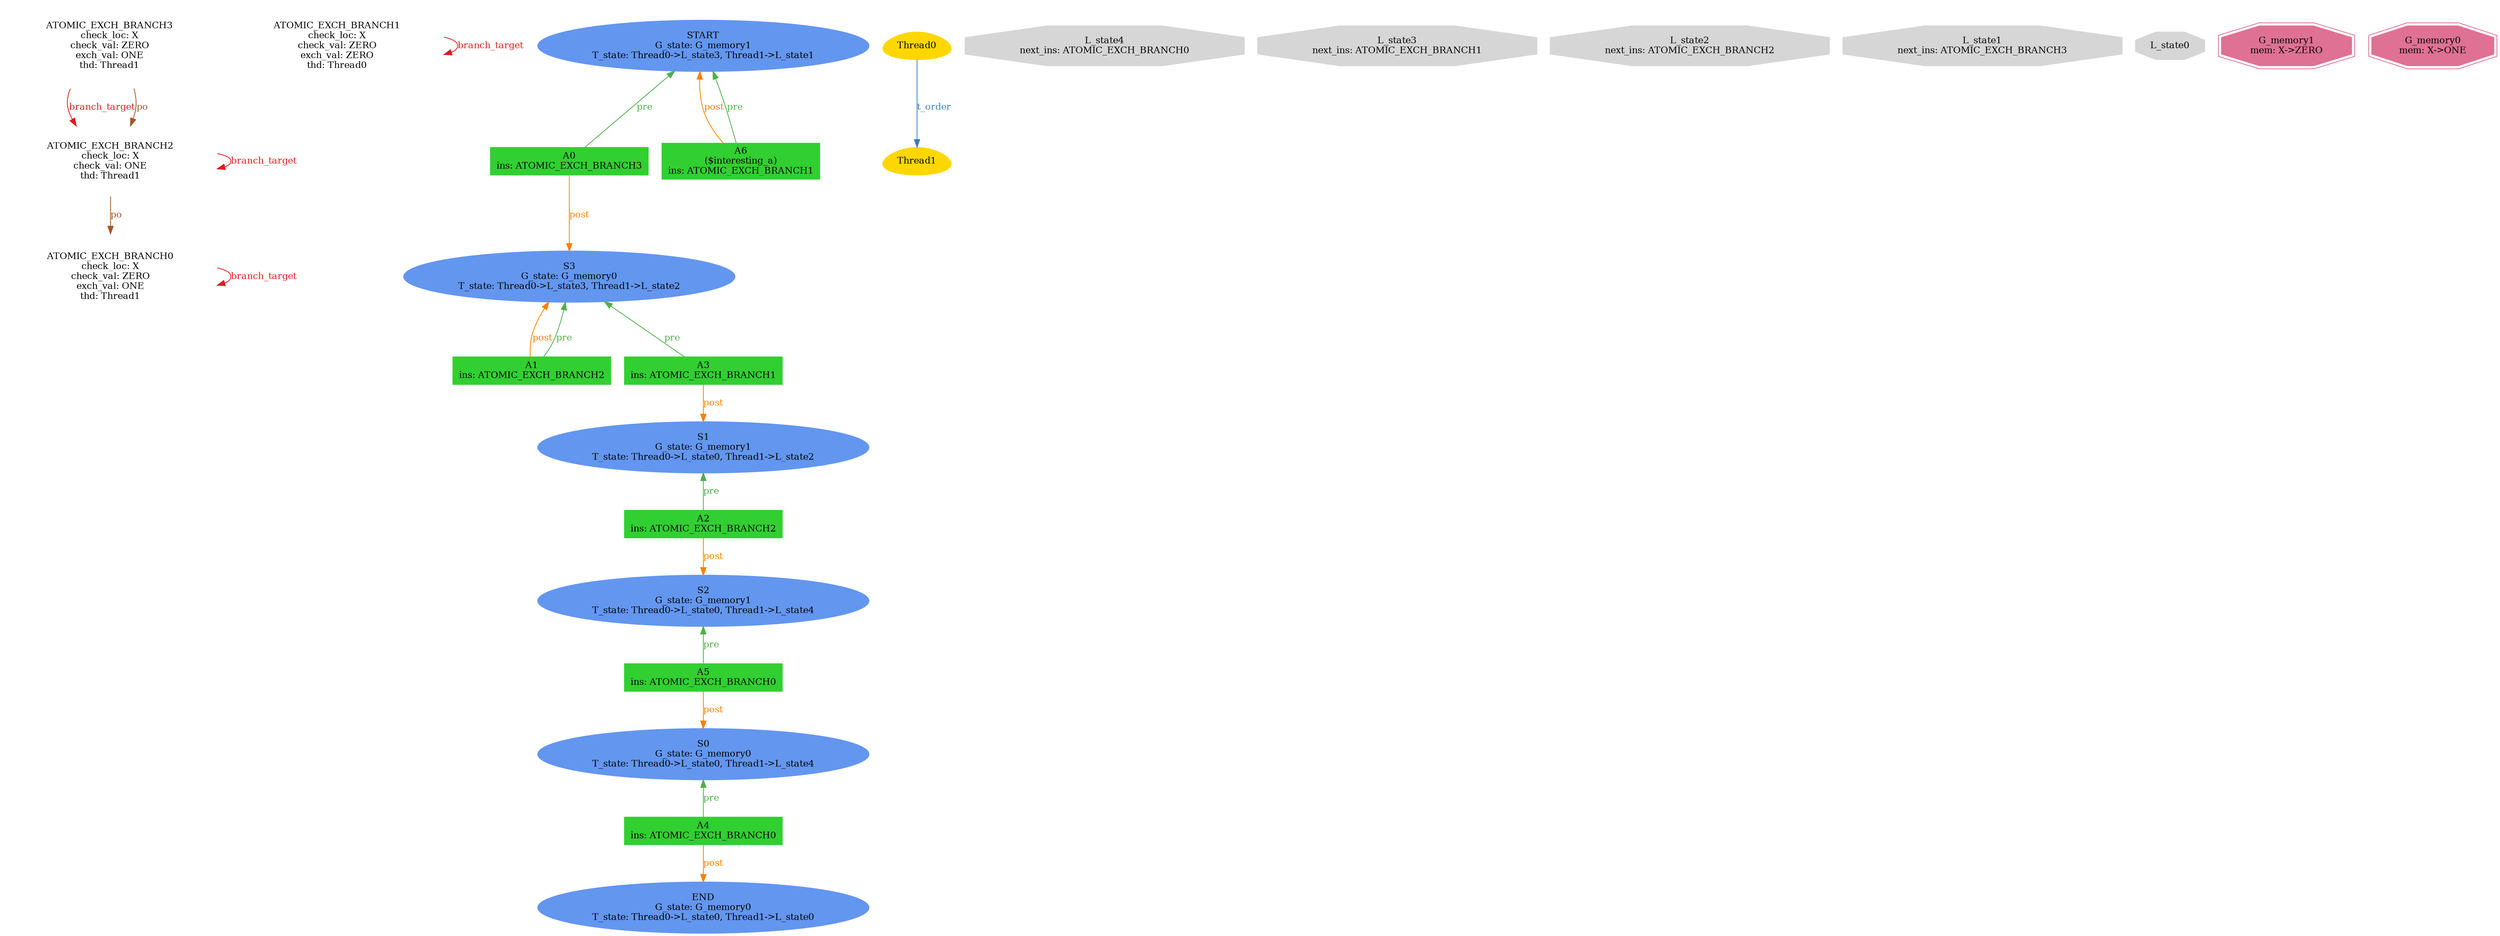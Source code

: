 digraph "graph" {
graph [fontsize=12]
node [fontsize=12]
edge [fontsize=12]
rankdir=TB;
"N18" -> "N18" [uuid = "<ATOMIC_EXCH_BRANCH0, ATOMIC_EXCH_BRANCH0>", color = "#e41a1c", fontcolor = "#e41a1c", style = "solid", label = "branch_target", dir = "forward", weight = "1"]
"N17" -> "N17" [uuid = "<ATOMIC_EXCH_BRANCH1, ATOMIC_EXCH_BRANCH1>", color = "#e41a1c", fontcolor = "#e41a1c", style = "solid", label = "branch_target", dir = "forward", weight = "1"]
"N19" -> "N19" [uuid = "<ATOMIC_EXCH_BRANCH2, ATOMIC_EXCH_BRANCH2>", color = "#e41a1c", fontcolor = "#e41a1c", style = "solid", label = "branch_target", dir = "forward", weight = "1"]
"N20" -> "N19" [uuid = "<ATOMIC_EXCH_BRANCH3, ATOMIC_EXCH_BRANCH2>", color = "#e41a1c", fontcolor = "#e41a1c", style = "solid", label = "branch_target", dir = "forward", weight = "1"]
"N19" -> "N18" [uuid = "<ATOMIC_EXCH_BRANCH2, ATOMIC_EXCH_BRANCH0>", color = "#a65628", fontcolor = "#a65628", style = "solid", label = "po", dir = "forward", weight = "1"]
"N20" -> "N19" [uuid = "<ATOMIC_EXCH_BRANCH3, ATOMIC_EXCH_BRANCH2>", color = "#a65628", fontcolor = "#a65628", style = "solid", label = "po", dir = "forward", weight = "1"]
"N24" -> "N23" [uuid = "<A0, S3>", color = "#ff7f00", fontcolor = "#ff7f00", style = "solid", label = "post", dir = "forward", weight = "1"]
"N23" -> "N22" [uuid = "<A1, S3>", color = "#ff7f00", fontcolor = "#ff7f00", style = "solid", label = "post", dir = "back", weight = "1"]
"N14" -> "N13" [uuid = "<A2, S2>", color = "#ff7f00", fontcolor = "#ff7f00", style = "solid", label = "post", dir = "forward", weight = "1"]
"N16" -> "N15" [uuid = "<A3, S1>", color = "#ff7f00", fontcolor = "#ff7f00", style = "solid", label = "post", dir = "forward", weight = "1"]
"N10" -> "N9" [uuid = "<A4, END>", color = "#ff7f00", fontcolor = "#ff7f00", style = "solid", label = "post", dir = "forward", weight = "1"]
"N12" -> "N11" [uuid = "<A5, S0>", color = "#ff7f00", fontcolor = "#ff7f00", style = "solid", label = "post", dir = "forward", weight = "1"]
"N25" -> "N21" [uuid = "<A6, START>", color = "#ff7f00", fontcolor = "#ff7f00", style = "solid", label = "post", dir = "back", weight = "1"]
"N25" -> "N24" [uuid = "<A0, START>", color = "#4daf4a", fontcolor = "#4daf4a", style = "solid", label = "pre", dir = "back", weight = "1"]
"N23" -> "N22" [uuid = "<A1, S3>", color = "#4daf4a", fontcolor = "#4daf4a", style = "solid", label = "pre", dir = "back", weight = "1"]
"N15" -> "N14" [uuid = "<A2, S1>", color = "#4daf4a", fontcolor = "#4daf4a", style = "solid", label = "pre", dir = "back", weight = "1"]
"N23" -> "N16" [uuid = "<A3, S3>", color = "#4daf4a", fontcolor = "#4daf4a", style = "solid", label = "pre", dir = "back", weight = "1"]
"N11" -> "N10" [uuid = "<A4, S0>", color = "#4daf4a", fontcolor = "#4daf4a", style = "solid", label = "pre", dir = "back", weight = "1"]
"N13" -> "N12" [uuid = "<A5, S2>", color = "#4daf4a", fontcolor = "#4daf4a", style = "solid", label = "pre", dir = "back", weight = "1"]
"N25" -> "N21" [uuid = "<A6, START>", color = "#4daf4a", fontcolor = "#4daf4a", style = "solid", label = "pre", dir = "back", weight = "1"]
"N8" -> "N7" [uuid = "<Thread0, Thread1>", color = "#377eb8", fontcolor = "#377eb8", style = "solid", label = "t_order", dir = "forward", weight = "1"]
"N0" [uuid="L_state4", label="L_state4\nnext_ins: ATOMIC_EXCH_BRANCH0", color="#d6d6d6", fontcolor = "#000000", shape = "octagon", style = "filled, solid"]
"N1" [uuid="L_state3", label="L_state3\nnext_ins: ATOMIC_EXCH_BRANCH1", color="#d6d6d6", fontcolor = "#000000", shape = "octagon", style = "filled, solid"]
"N2" [uuid="L_state2", label="L_state2\nnext_ins: ATOMIC_EXCH_BRANCH2", color="#d6d6d6", fontcolor = "#000000", shape = "octagon", style = "filled, solid"]
"N3" [uuid="L_state1", label="L_state1\nnext_ins: ATOMIC_EXCH_BRANCH3", color="#d6d6d6", fontcolor = "#000000", shape = "octagon", style = "filled, solid"]
"N4" [uuid="L_state0", label="L_state0", color="#d6d6d6", fontcolor = "#000000", shape = "octagon", style = "filled, solid"]
"N5" [uuid="G_memory1", label="G_memory1\nmem: X->ZERO", color="#de7194", fontcolor = "#000000", shape = "doubleoctagon", style = "filled, solid"]
"N6" [uuid="G_memory0", label="G_memory0\nmem: X->ONE", color="#de7194", fontcolor = "#000000", shape = "doubleoctagon", style = "filled, solid"]
"N7" [uuid="Thread1", label="Thread1", color="#ffd700", fontcolor = "#000000", shape = "egg", style = "filled, solid"]
"N8" [uuid="Thread0", label="Thread0", color="#ffd700", fontcolor = "#000000", shape = "egg", style = "filled, solid"]
"N9" [uuid="END", label="END\nG_state: G_memory0\nT_state: Thread0->L_state0, Thread1->L_state0", color="#6396ef", fontcolor = "#000000", shape = "ellipse", style = "filled, solid"]
"N10" [uuid="A4", label="A4\nins: ATOMIC_EXCH_BRANCH0", color="#31cf31", fontcolor = "#000000", shape = "box", style = "filled, solid"]
"N11" [uuid="S0", label="S0\nG_state: G_memory0\nT_state: Thread0->L_state0, Thread1->L_state4", color="#6396ef", fontcolor = "#000000", shape = "ellipse", style = "filled, solid"]
"N12" [uuid="A5", label="A5\nins: ATOMIC_EXCH_BRANCH0", color="#31cf31", fontcolor = "#000000", shape = "box", style = "filled, solid"]
"N13" [uuid="S2", label="S2\nG_state: G_memory1\nT_state: Thread0->L_state0, Thread1->L_state4", color="#6396ef", fontcolor = "#000000", shape = "ellipse", style = "filled, solid"]
"N14" [uuid="A2", label="A2\nins: ATOMIC_EXCH_BRANCH2", color="#31cf31", fontcolor = "#000000", shape = "box", style = "filled, solid"]
"N15" [uuid="S1", label="S1\nG_state: G_memory1\nT_state: Thread0->L_state0, Thread1->L_state2", color="#6396ef", fontcolor = "#000000", shape = "ellipse", style = "filled, solid"]
"N16" [uuid="A3", label="A3\nins: ATOMIC_EXCH_BRANCH1", color="#31cf31", fontcolor = "#000000", shape = "box", style = "filled, solid"]
"N17" [uuid="ATOMIC_EXCH_BRANCH1", label="ATOMIC_EXCH_BRANCH1\ncheck_loc: X\ncheck_val: ZERO\nexch_val: ZERO\nthd: Thread0", color="#ffffff", fontcolor = "#000000", shape = "octagon", style = "filled, solid"]
"N18" [uuid="ATOMIC_EXCH_BRANCH0", label="ATOMIC_EXCH_BRANCH0\ncheck_loc: X\ncheck_val: ZERO\nexch_val: ONE\nthd: Thread1", color="#ffffff", fontcolor = "#000000", shape = "octagon", style = "filled, solid"]
"N19" [uuid="ATOMIC_EXCH_BRANCH2", label="ATOMIC_EXCH_BRANCH2\ncheck_loc: X\ncheck_val: ONE\nthd: Thread1", color="#ffffff", fontcolor = "#000000", shape = "octagon", style = "filled, solid"]
"N20" [uuid="ATOMIC_EXCH_BRANCH3", label="ATOMIC_EXCH_BRANCH3\ncheck_loc: X\ncheck_val: ZERO\nexch_val: ONE\nthd: Thread1", color="#ffffff", fontcolor = "#000000", shape = "octagon", style = "filled, solid"]
"N21" [uuid="A6", label="A6\n($interesting_a)\nins: ATOMIC_EXCH_BRANCH1", color="#31cf31", fontcolor = "#000000", shape = "box", style = "filled, solid"]
"N22" [uuid="A1", label="A1\nins: ATOMIC_EXCH_BRANCH2", color="#31cf31", fontcolor = "#000000", shape = "box", style = "filled, solid"]
"N23" [uuid="S3", label="S3\nG_state: G_memory0\nT_state: Thread0->L_state3, Thread1->L_state2", color="#6396ef", fontcolor = "#000000", shape = "ellipse", style = "filled, solid"]
"N24" [uuid="A0", label="A0\nins: ATOMIC_EXCH_BRANCH3", color="#31cf31", fontcolor = "#000000", shape = "box", style = "filled, solid"]
"N25" [uuid="START", label="START\nG_state: G_memory1\nT_state: Thread0->L_state3, Thread1->L_state1", color="#6396ef", fontcolor = "#000000", shape = "ellipse", style = "filled, solid"]
}
